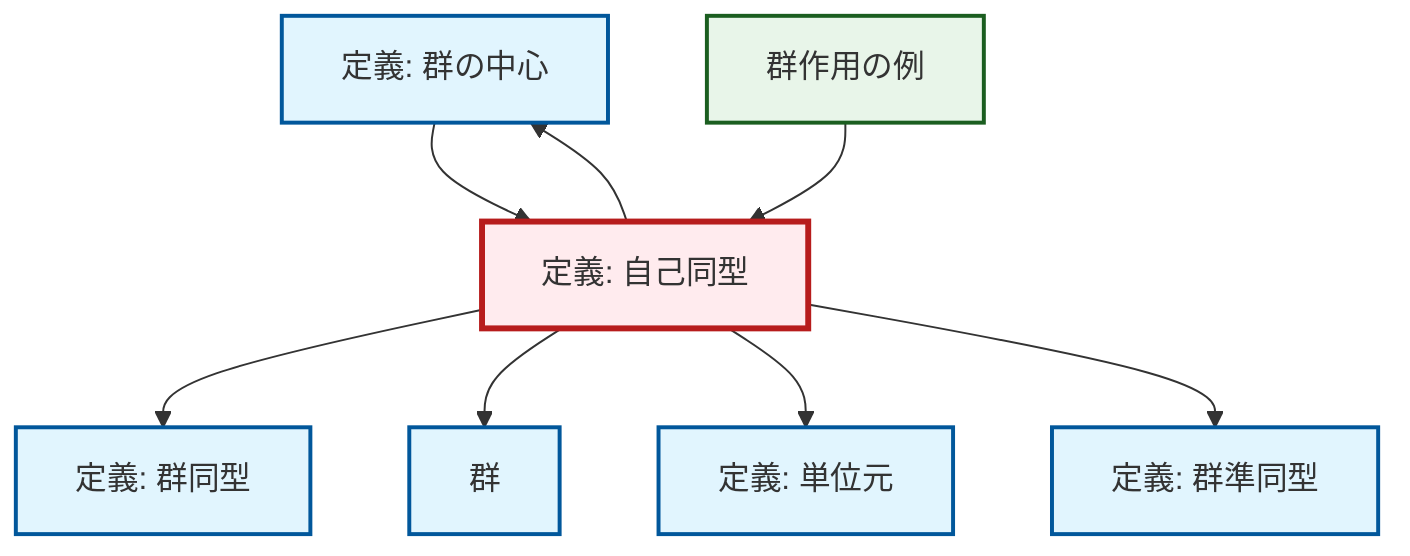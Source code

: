 graph TD
    classDef definition fill:#e1f5fe,stroke:#01579b,stroke-width:2px
    classDef theorem fill:#f3e5f5,stroke:#4a148c,stroke-width:2px
    classDef axiom fill:#fff3e0,stroke:#e65100,stroke-width:2px
    classDef example fill:#e8f5e9,stroke:#1b5e20,stroke-width:2px
    classDef current fill:#ffebee,stroke:#b71c1c,stroke-width:3px
    def-identity-element["定義: 単位元"]:::definition
    def-isomorphism["定義: 群同型"]:::definition
    def-center-of-group["定義: 群の中心"]:::definition
    def-homomorphism["定義: 群準同型"]:::definition
    def-automorphism["定義: 自己同型"]:::definition
    ex-group-action-examples["群作用の例"]:::example
    def-group["群"]:::definition
    def-center-of-group --> def-automorphism
    def-automorphism --> def-isomorphism
    def-automorphism --> def-group
    ex-group-action-examples --> def-automorphism
    def-automorphism --> def-identity-element
    def-automorphism --> def-center-of-group
    def-automorphism --> def-homomorphism
    class def-automorphism current
